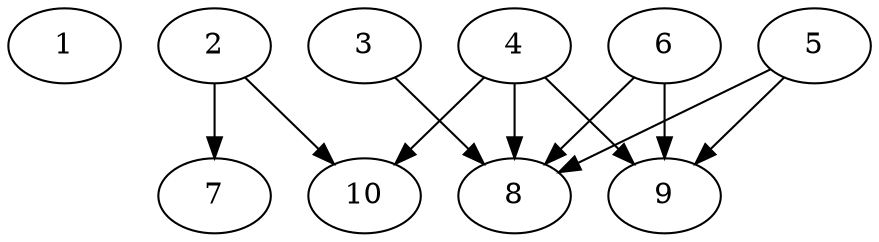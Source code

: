 // DAG automatically generated by daggen at Thu Oct  3 13:58:05 2019
// ./daggen --dot -n 10 --ccr 0.5 --fat 0.9 --regular 0.9 --density 0.7 --mindata 5242880 --maxdata 52428800 
digraph G {
  1 [size="56371200", alpha="0.12", expect_size="28185600"] 
  2 [size="14934016", alpha="0.03", expect_size="7467008"] 
  2 -> 7 [size ="7467008"]
  2 -> 10 [size ="7467008"]
  3 [size="55271424", alpha="0.05", expect_size="27635712"] 
  3 -> 8 [size ="27635712"]
  4 [size="40265728", alpha="0.02", expect_size="20132864"] 
  4 -> 8 [size ="20132864"]
  4 -> 9 [size ="20132864"]
  4 -> 10 [size ="20132864"]
  5 [size="88100864", alpha="0.18", expect_size="44050432"] 
  5 -> 8 [size ="44050432"]
  5 -> 9 [size ="44050432"]
  6 [size="73342976", alpha="0.08", expect_size="36671488"] 
  6 -> 8 [size ="36671488"]
  6 -> 9 [size ="36671488"]
  7 [size="25442304", alpha="0.16", expect_size="12721152"] 
  8 [size="98293760", alpha="0.13", expect_size="49146880"] 
  9 [size="22173696", alpha="0.16", expect_size="11086848"] 
  10 [size="104280064", alpha="0.00", expect_size="52140032"] 
}
